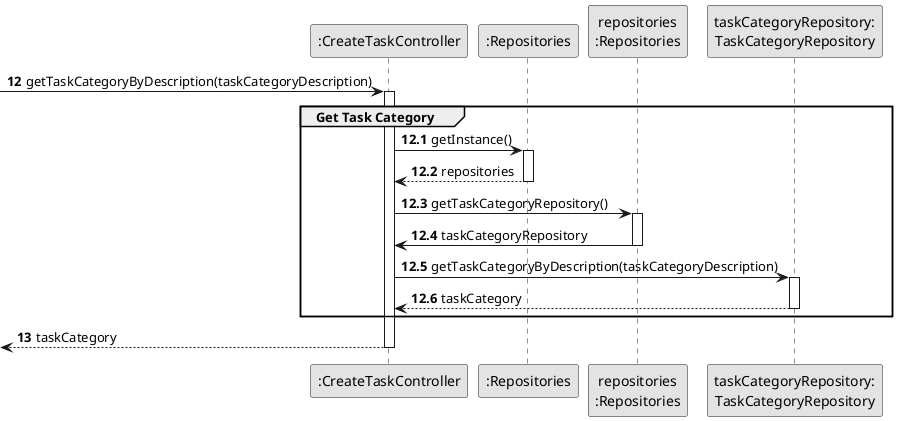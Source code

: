 @startuml
skinparam monochrome true
skinparam packageStyle rectangle
skinparam shadowing false

participant ":CreateTaskController" as CTRL
participant ":Repositories" as RepositorySingleton
participant "repositories\n:Repositories" as PLAT
participant "taskCategoryRepository:\nTaskCategoryRepository" as TaskCategoryRepository

autonumber 12
-> CTRL : getTaskCategoryByDescription(taskCategoryDescription)

autonumber 12.1

activate CTRL
    group Get Task Category
        CTRL -> RepositorySingleton : getInstance()
        activate RepositorySingleton

            RepositorySingleton --> CTRL: repositories
        deactivate RepositorySingleton

        CTRL -> PLAT : getTaskCategoryRepository()
        activate PLAT

            PLAT -> CTRL : taskCategoryRepository
        deactivate PLAT

        CTRL -> TaskCategoryRepository : getTaskCategoryByDescription(taskCategoryDescription)
        activate TaskCategoryRepository

            TaskCategoryRepository --> CTRL : taskCategory
        deactivate TaskCategoryRepository

    end group

    autonumber 13
    <-- CTRL : taskCategory

deactivate CTRL


@enduml